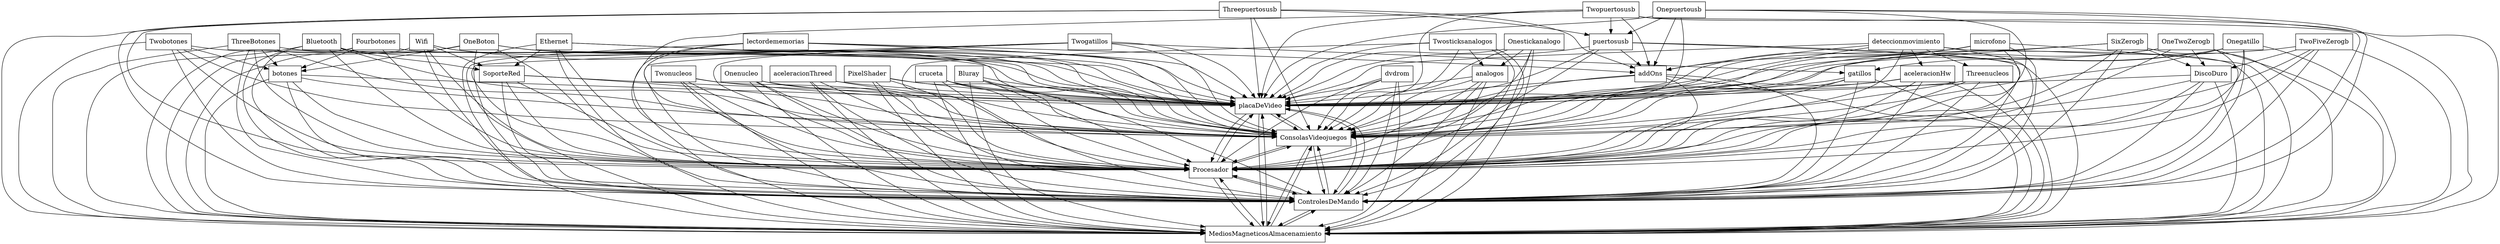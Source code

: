 digraph{
graph [rankdir=TB];
node [shape=box];
edge [arrowhead=normal];
0[label="Ethernet",]
1[label="Twosticksanalogos",]
2[label="OneBoton",]
3[label="Bluetooth",]
4[label="ThreeBotones",]
5[label="SixZerogb",]
6[label="gatillos",]
7[label="Bluray",]
8[label="lectordememorias",]
9[label="placaDeVideo",]
10[label="DiscoDuro",]
11[label="botones",]
12[label="Twogatillos",]
13[label="TwoFiveZerogb",]
14[label="cruceta",]
15[label="ConsolasVideojuegos",]
16[label="OneTwoZerogb",]
17[label="MediosMagneticosAlmacenamiento",]
18[label="Onenucleo",]
19[label="Onegatillo",]
20[label="aceleracionThreed",]
21[label="microfono",]
22[label="Threenucleos",]
23[label="Threepuertosusb",]
24[label="Twonucleos",]
25[label="PixelShader",]
26[label="SoporteRed",]
27[label="aceleracionHw",]
28[label="addOns",]
29[label="Onestickanalogo",]
30[label="Fourbotones",]
31[label="Onepuertousb",]
32[label="deteccionmovimiento",]
33[label="puertosusb",]
34[label="ControlesDeMando",]
35[label="Procesador",]
36[label="Twopuertosusb",]
37[label="analogos",]
38[label="Twobotones",]
39[label="Wifi",]
40[label="dvdrom",]
0->9[label="",]
0->15[label="",]
0->17[label="",]
0->26[label="",]
0->34[label="",]
0->35[label="",]
1->9[label="",]
1->15[label="",]
1->17[label="",]
1->34[label="",]
1->35[label="",]
1->37[label="",]
2->9[label="",]
2->11[label="",]
2->15[label="",]
2->17[label="",]
2->34[label="",]
2->35[label="",]
3->9[label="",]
3->15[label="",]
3->17[label="",]
3->26[label="",]
3->34[label="",]
3->35[label="",]
4->9[label="",]
4->11[label="",]
4->15[label="",]
4->17[label="",]
4->34[label="",]
4->35[label="",]
5->9[label="",]
5->10[label="",]
5->15[label="",]
5->17[label="",]
5->34[label="",]
5->35[label="",]
6->9[label="",]
6->15[label="",]
6->17[label="",]
6->34[label="",]
6->35[label="",]
7->9[label="",]
7->15[label="",]
7->17[label="",]
7->34[label="",]
7->35[label="",]
8->9[label="",]
8->15[label="",]
8->17[label="",]
8->28[label="",]
8->34[label="",]
8->35[label="",]
9->15[label="",]
9->17[label="",]
9->34[label="",]
9->35[label="",]
10->9[label="",]
10->15[label="",]
10->17[label="",]
10->34[label="",]
10->35[label="",]
11->9[label="",]
11->15[label="",]
11->17[label="",]
11->34[label="",]
11->35[label="",]
12->6[label="",]
12->9[label="",]
12->15[label="",]
12->17[label="",]
12->34[label="",]
12->35[label="",]
13->9[label="",]
13->10[label="",]
13->15[label="",]
13->17[label="",]
13->34[label="",]
13->35[label="",]
14->9[label="",]
14->15[label="",]
14->17[label="",]
14->34[label="",]
14->35[label="",]
15->9[label="",]
15->17[label="",]
15->34[label="",]
15->35[label="",]
16->9[label="",]
16->10[label="",]
16->15[label="",]
16->17[label="",]
16->34[label="",]
16->35[label="",]
17->9[label="",]
17->15[label="",]
17->34[label="",]
17->35[label="",]
18->9[label="",]
18->15[label="",]
18->17[label="",]
18->34[label="",]
18->35[label="",]
19->6[label="",]
19->9[label="",]
19->15[label="",]
19->17[label="",]
19->34[label="",]
19->35[label="",]
20->9[label="",]
20->15[label="",]
20->17[label="",]
20->34[label="",]
20->35[label="",]
21->9[label="",]
21->15[label="",]
21->17[label="",]
21->28[label="",]
21->34[label="",]
21->35[label="",]
22->9[label="",]
22->15[label="",]
22->17[label="",]
22->34[label="",]
22->35[label="",]
23->9[label="",]
23->15[label="",]
23->17[label="",]
23->28[label="",]
23->33[label="",]
23->34[label="",]
23->35[label="",]
24->9[label="",]
24->15[label="",]
24->17[label="",]
24->34[label="",]
24->35[label="",]
25->9[label="",]
25->15[label="",]
25->17[label="",]
25->34[label="",]
25->35[label="",]
26->9[label="",]
26->15[label="",]
26->17[label="",]
26->34[label="",]
26->35[label="",]
27->9[label="",]
27->15[label="",]
27->17[label="",]
27->34[label="",]
27->35[label="",]
28->9[label="",]
28->15[label="",]
28->17[label="",]
28->34[label="",]
28->35[label="",]
29->9[label="",]
29->15[label="",]
29->17[label="",]
29->34[label="",]
29->35[label="",]
29->37[label="",]
30->9[label="",]
30->11[label="",]
30->15[label="",]
30->17[label="",]
30->34[label="",]
30->35[label="",]
31->9[label="",]
31->15[label="",]
31->17[label="",]
31->28[label="",]
31->33[label="",]
31->34[label="",]
31->35[label="",]
32->9[label="",]
32->15[label="",]
32->17[label="",]
32->22[label="",]
32->27[label="",]
32->28[label="",]
32->34[label="",]
32->35[label="",]
33->9[label="",]
33->15[label="",]
33->17[label="",]
33->28[label="",]
33->34[label="",]
33->35[label="",]
34->9[label="",]
34->15[label="",]
34->17[label="",]
34->35[label="",]
35->9[label="",]
35->15[label="",]
35->17[label="",]
35->34[label="",]
36->9[label="",]
36->15[label="",]
36->17[label="",]
36->28[label="",]
36->33[label="",]
36->34[label="",]
36->35[label="",]
37->9[label="",]
37->15[label="",]
37->17[label="",]
37->34[label="",]
37->35[label="",]
38->9[label="",]
38->11[label="",]
38->15[label="",]
38->17[label="",]
38->34[label="",]
38->35[label="",]
39->9[label="",]
39->15[label="",]
39->17[label="",]
39->26[label="",]
39->34[label="",]
39->35[label="",]
40->9[label="",]
40->15[label="",]
40->17[label="",]
40->34[label="",]
40->35[label="",]
}
